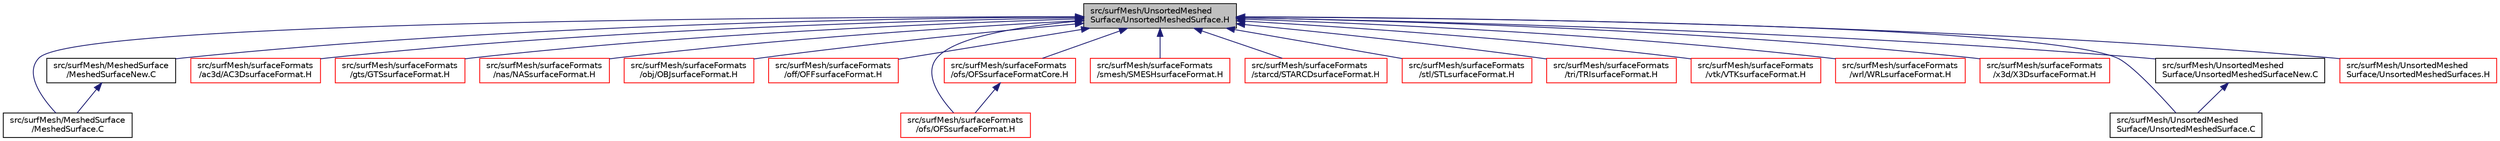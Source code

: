 digraph "src/surfMesh/UnsortedMeshedSurface/UnsortedMeshedSurface.H"
{
  bgcolor="transparent";
  edge [fontname="Helvetica",fontsize="10",labelfontname="Helvetica",labelfontsize="10"];
  node [fontname="Helvetica",fontsize="10",shape=record];
  Node194 [label="src/surfMesh/UnsortedMeshed\lSurface/UnsortedMeshedSurface.H",height=0.2,width=0.4,color="black", fillcolor="grey75", style="filled", fontcolor="black"];
  Node194 -> Node195 [dir="back",color="midnightblue",fontsize="10",style="solid",fontname="Helvetica"];
  Node195 [label="src/surfMesh/MeshedSurface\l/MeshedSurface.C",height=0.2,width=0.4,color="black",URL="$a15359.html"];
  Node194 -> Node196 [dir="back",color="midnightblue",fontsize="10",style="solid",fontname="Helvetica"];
  Node196 [label="src/surfMesh/MeshedSurface\l/MeshedSurfaceNew.C",height=0.2,width=0.4,color="black",URL="$a15371.html"];
  Node196 -> Node195 [dir="back",color="midnightblue",fontsize="10",style="solid",fontname="Helvetica"];
  Node194 -> Node197 [dir="back",color="midnightblue",fontsize="10",style="solid",fontname="Helvetica"];
  Node197 [label="src/surfMesh/surfaceFormats\l/ac3d/AC3DsurfaceFormat.H",height=0.2,width=0.4,color="red",URL="$a15404.html"];
  Node194 -> Node200 [dir="back",color="midnightblue",fontsize="10",style="solid",fontname="Helvetica"];
  Node200 [label="src/surfMesh/surfaceFormats\l/gts/GTSsurfaceFormat.H",height=0.2,width=0.4,color="red",URL="$a15422.html"];
  Node194 -> Node203 [dir="back",color="midnightblue",fontsize="10",style="solid",fontname="Helvetica"];
  Node203 [label="src/surfMesh/surfaceFormats\l/nas/NASsurfaceFormat.H",height=0.2,width=0.4,color="red",URL="$a15431.html"];
  Node194 -> Node206 [dir="back",color="midnightblue",fontsize="10",style="solid",fontname="Helvetica"];
  Node206 [label="src/surfMesh/surfaceFormats\l/obj/OBJsurfaceFormat.H",height=0.2,width=0.4,color="red",URL="$a15446.html"];
  Node194 -> Node209 [dir="back",color="midnightblue",fontsize="10",style="solid",fontname="Helvetica"];
  Node209 [label="src/surfMesh/surfaceFormats\l/off/OFFsurfaceFormat.H",height=0.2,width=0.4,color="red",URL="$a15455.html"];
  Node194 -> Node212 [dir="back",color="midnightblue",fontsize="10",style="solid",fontname="Helvetica"];
  Node212 [label="src/surfMesh/surfaceFormats\l/ofs/OFSsurfaceFormat.H",height=0.2,width=0.4,color="red",URL="$a15464.html"];
  Node194 -> Node215 [dir="back",color="midnightblue",fontsize="10",style="solid",fontname="Helvetica"];
  Node215 [label="src/surfMesh/surfaceFormats\l/ofs/OFSsurfaceFormatCore.H",height=0.2,width=0.4,color="red",URL="$a15470.html"];
  Node215 -> Node212 [dir="back",color="midnightblue",fontsize="10",style="solid",fontname="Helvetica"];
  Node194 -> Node217 [dir="back",color="midnightblue",fontsize="10",style="solid",fontname="Helvetica"];
  Node217 [label="src/surfMesh/surfaceFormats\l/smesh/SMESHsurfaceFormat.H",height=0.2,width=0.4,color="red",URL="$a15479.html"];
  Node194 -> Node220 [dir="back",color="midnightblue",fontsize="10",style="solid",fontname="Helvetica"];
  Node220 [label="src/surfMesh/surfaceFormats\l/starcd/STARCDsurfaceFormat.H",height=0.2,width=0.4,color="red",URL="$a15488.html"];
  Node194 -> Node223 [dir="back",color="midnightblue",fontsize="10",style="solid",fontname="Helvetica"];
  Node223 [label="src/surfMesh/surfaceFormats\l/stl/STLsurfaceFormat.H",height=0.2,width=0.4,color="red",URL="$a15506.html"];
  Node194 -> Node226 [dir="back",color="midnightblue",fontsize="10",style="solid",fontname="Helvetica"];
  Node226 [label="src/surfMesh/surfaceFormats\l/tri/TRIsurfaceFormat.H",height=0.2,width=0.4,color="red",URL="$a15533.html"];
  Node194 -> Node230 [dir="back",color="midnightblue",fontsize="10",style="solid",fontname="Helvetica"];
  Node230 [label="src/surfMesh/surfaceFormats\l/vtk/VTKsurfaceFormat.H",height=0.2,width=0.4,color="red",URL="$a15548.html"];
  Node194 -> Node234 [dir="back",color="midnightblue",fontsize="10",style="solid",fontname="Helvetica"];
  Node234 [label="src/surfMesh/surfaceFormats\l/wrl/WRLsurfaceFormat.H",height=0.2,width=0.4,color="red",URL="$a15563.html"];
  Node194 -> Node237 [dir="back",color="midnightblue",fontsize="10",style="solid",fontname="Helvetica"];
  Node237 [label="src/surfMesh/surfaceFormats\l/x3d/X3DsurfaceFormat.H",height=0.2,width=0.4,color="red",URL="$a15578.html"];
  Node194 -> Node240 [dir="back",color="midnightblue",fontsize="10",style="solid",fontname="Helvetica"];
  Node240 [label="src/surfMesh/UnsortedMeshed\lSurface/UnsortedMeshedSurface.C",height=0.2,width=0.4,color="black",URL="$a15656.html"];
  Node194 -> Node241 [dir="back",color="midnightblue",fontsize="10",style="solid",fontname="Helvetica"];
  Node241 [label="src/surfMesh/UnsortedMeshed\lSurface/UnsortedMeshedSurfaceNew.C",height=0.2,width=0.4,color="black",URL="$a15662.html"];
  Node241 -> Node240 [dir="back",color="midnightblue",fontsize="10",style="solid",fontname="Helvetica"];
  Node194 -> Node242 [dir="back",color="midnightblue",fontsize="10",style="solid",fontname="Helvetica"];
  Node242 [label="src/surfMesh/UnsortedMeshed\lSurface/UnsortedMeshedSurfaces.H",height=0.2,width=0.4,color="red",URL="$a15668.html"];
}
